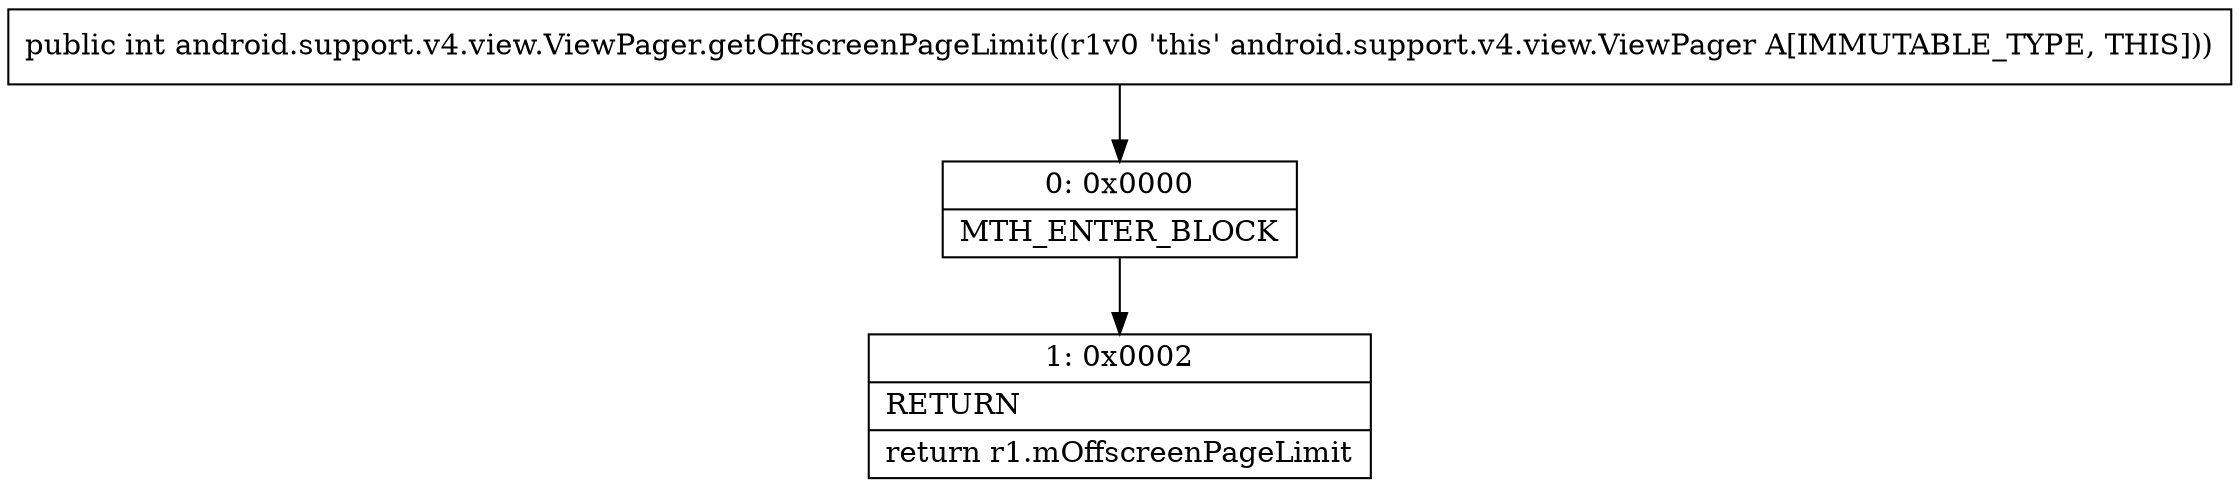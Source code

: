 digraph "CFG forandroid.support.v4.view.ViewPager.getOffscreenPageLimit()I" {
Node_0 [shape=record,label="{0\:\ 0x0000|MTH_ENTER_BLOCK\l}"];
Node_1 [shape=record,label="{1\:\ 0x0002|RETURN\l|return r1.mOffscreenPageLimit\l}"];
MethodNode[shape=record,label="{public int android.support.v4.view.ViewPager.getOffscreenPageLimit((r1v0 'this' android.support.v4.view.ViewPager A[IMMUTABLE_TYPE, THIS])) }"];
MethodNode -> Node_0;
Node_0 -> Node_1;
}

